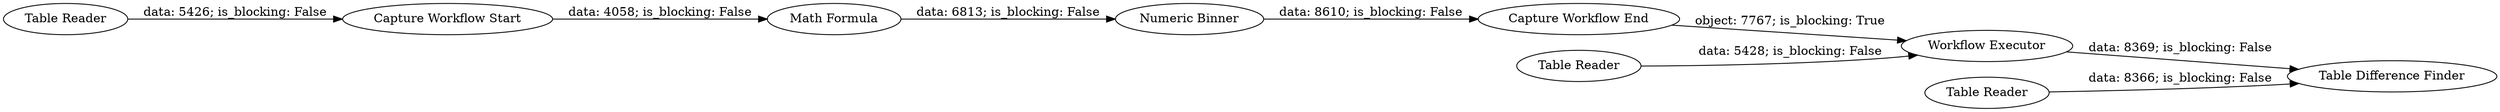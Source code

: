 digraph {
	"6848604255065152637_5" [label="Table Reader"]
	"6848604255065152637_8" [label="Workflow Executor"]
	"6848604255065152637_15" [label="Table Reader"]
	"6848604255065152637_7" [label="Table Difference Finder"]
	"6848604255065152637_9" [label="Math Formula"]
	"6848604255065152637_12" [label="Numeric Binner"]
	"6848604255065152637_13" [label="Capture Workflow End"]
	"6848604255065152637_10" [label="Capture Workflow Start"]
	"6848604255065152637_6" [label="Table Reader"]
	"6848604255065152637_8" -> "6848604255065152637_7" [label="data: 8369; is_blocking: False"]
	"6848604255065152637_13" -> "6848604255065152637_8" [label="object: 7767; is_blocking: True"]
	"6848604255065152637_12" -> "6848604255065152637_13" [label="data: 8610; is_blocking: False"]
	"6848604255065152637_9" -> "6848604255065152637_12" [label="data: 6813; is_blocking: False"]
	"6848604255065152637_15" -> "6848604255065152637_8" [label="data: 5428; is_blocking: False"]
	"6848604255065152637_6" -> "6848604255065152637_7" [label="data: 8366; is_blocking: False"]
	"6848604255065152637_5" -> "6848604255065152637_10" [label="data: 5426; is_blocking: False"]
	"6848604255065152637_10" -> "6848604255065152637_9" [label="data: 4058; is_blocking: False"]
	rankdir=LR
}

